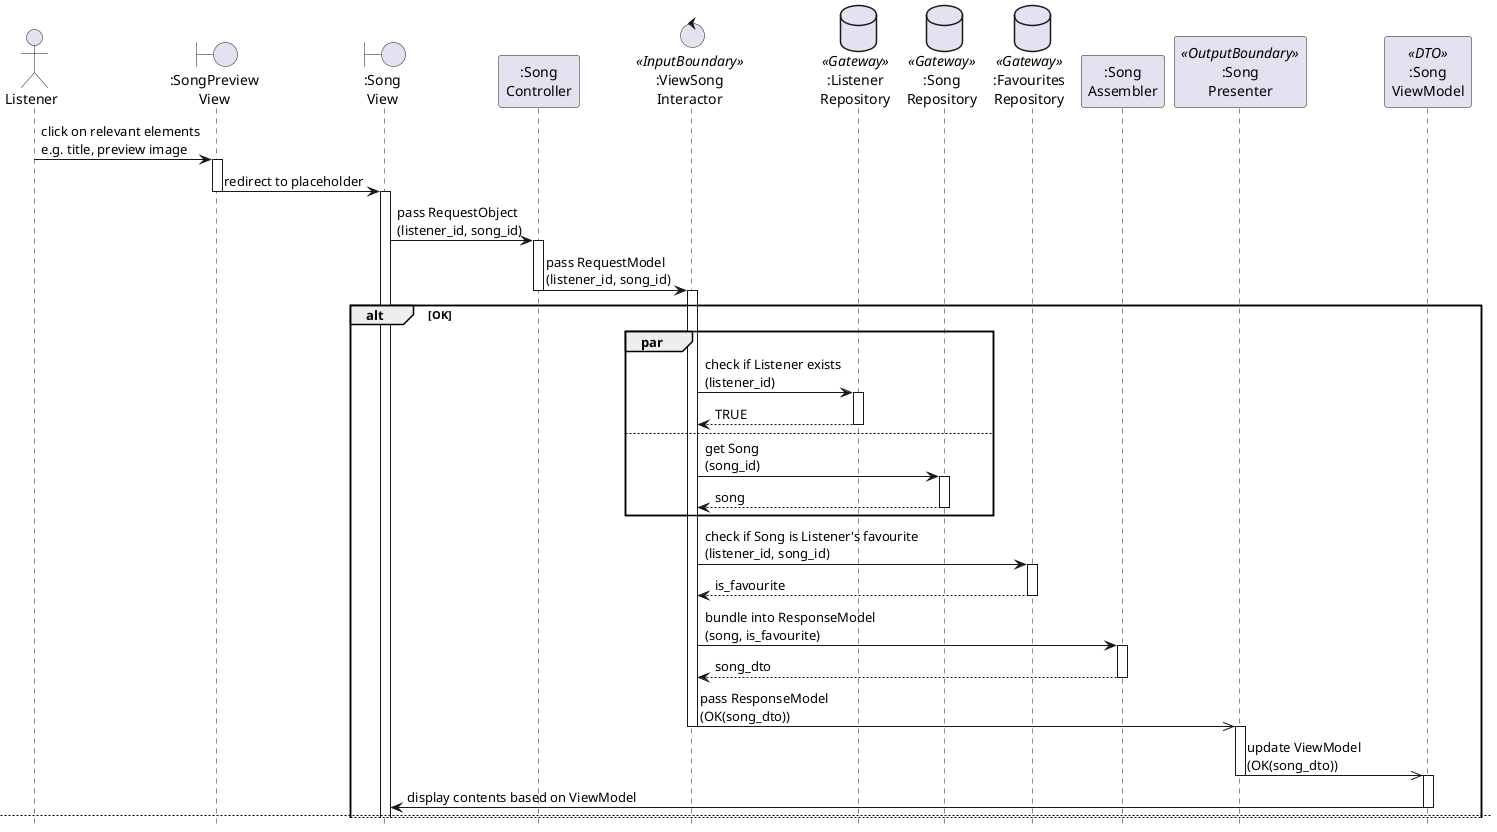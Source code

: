 @startuml

hide footbox
skinparam BackgroundColor transparent

actor Listener as User
boundary ":SongPreview\nView" as View0
boundary ":Song\nView" as View1
participant ":Song\nController" as Controller
control ":ViewSong\nInteractor" as Interactor <<InputBoundary>>
database ":Listener\nRepository" as ListenerRepository <<Gateway>>
database ":Song\nRepository" as SongRepository <<Gateway>>
database ":Favourites\nRepository" as FavouritesRepository <<Gateway>>
participant ":Song\nAssembler" as SongAssembler
participant ":Song\nPresenter" as Presenter <<OutputBoundary>>
participant ":Song\nViewModel" as ViewModel <<DTO>>

User -> View0: click on relevant elements\ne.g. title, preview image
activate View0

View0 -> View1: redirect to placeholder
deactivate View0
activate View1

View1 -> Controller: pass RequestObject\n(listener_id, song_id)
activate Controller

Controller -> Interactor: pass RequestModel\n(listener_id, song_id)
deactivate Controller
activate Interactor
    
alt OK
    par
    Interactor -> ListenerRepository: check if Listener exists\n(listener_id)
    activate ListenerRepository
    return TRUE
    deactivate ListenerRepository

    else
    Interactor -> SongRepository: get Song\n(song_id)
    activate SongRepository
    return song
    deactivate SongRepository

    end

    Interactor -> FavouritesRepository: check if Song is Listener's favourite\n(listener_id, song_id)
    activate FavouritesRepository
    return is_favourite
    deactivate FavouritesRepository

    Interactor -> SongAssembler: bundle into ResponseModel\n(song, is_favourite)
    activate SongAssembler
    return song_dto
    deactivate SongAssembler

    Interactor ->> Presenter: pass ResponseModel\n(OK(song_dto))
    deactivate Interactor
    activate Presenter

    Presenter ->> ViewModel: update ViewModel\n(OK(song_dto))
    deactivate Presenter
    activate ViewModel

    View1 <- ViewModel: display contents based on ViewModel
    deactivate ViewModel
    newpage

else Error: Listener not found
    Interactor -> ListenerRepository: check if Listener exists\n(listener_id)
    activate Interactor
    activate ListenerRepository
    return FALSE
    deactivate ListenerRepository

    Interactor ->> Presenter: pass ResponseModel\n(Error: Listener not found)
    deactivate Interactor
    activate Presenter

    Presenter ->> ViewModel: update ViewModel\n(Error: Listener not found)
    deactivate Presenter
    activate ViewModel

    View1 <- ViewModel: display error message
    deactivate ViewModel

else Error: Song not found
    Interactor -> SongRepository: get Song\n(song_id)
    activate Interactor
    activate SongRepository
    return NULL
    deactivate SongRepository

    Interactor ->> Presenter: pass ResponseModel\n(Error: Song not found)
    deactivate Interactor
    activate Presenter
    
    Presenter ->> ViewModel: update ViewModel\n(Error: Song not found)
    deactivate Presenter
    activate ViewModel

    View1 <- ViewModel: display error message
    deactivate ViewModel

end

deactivate View1

@enduml
